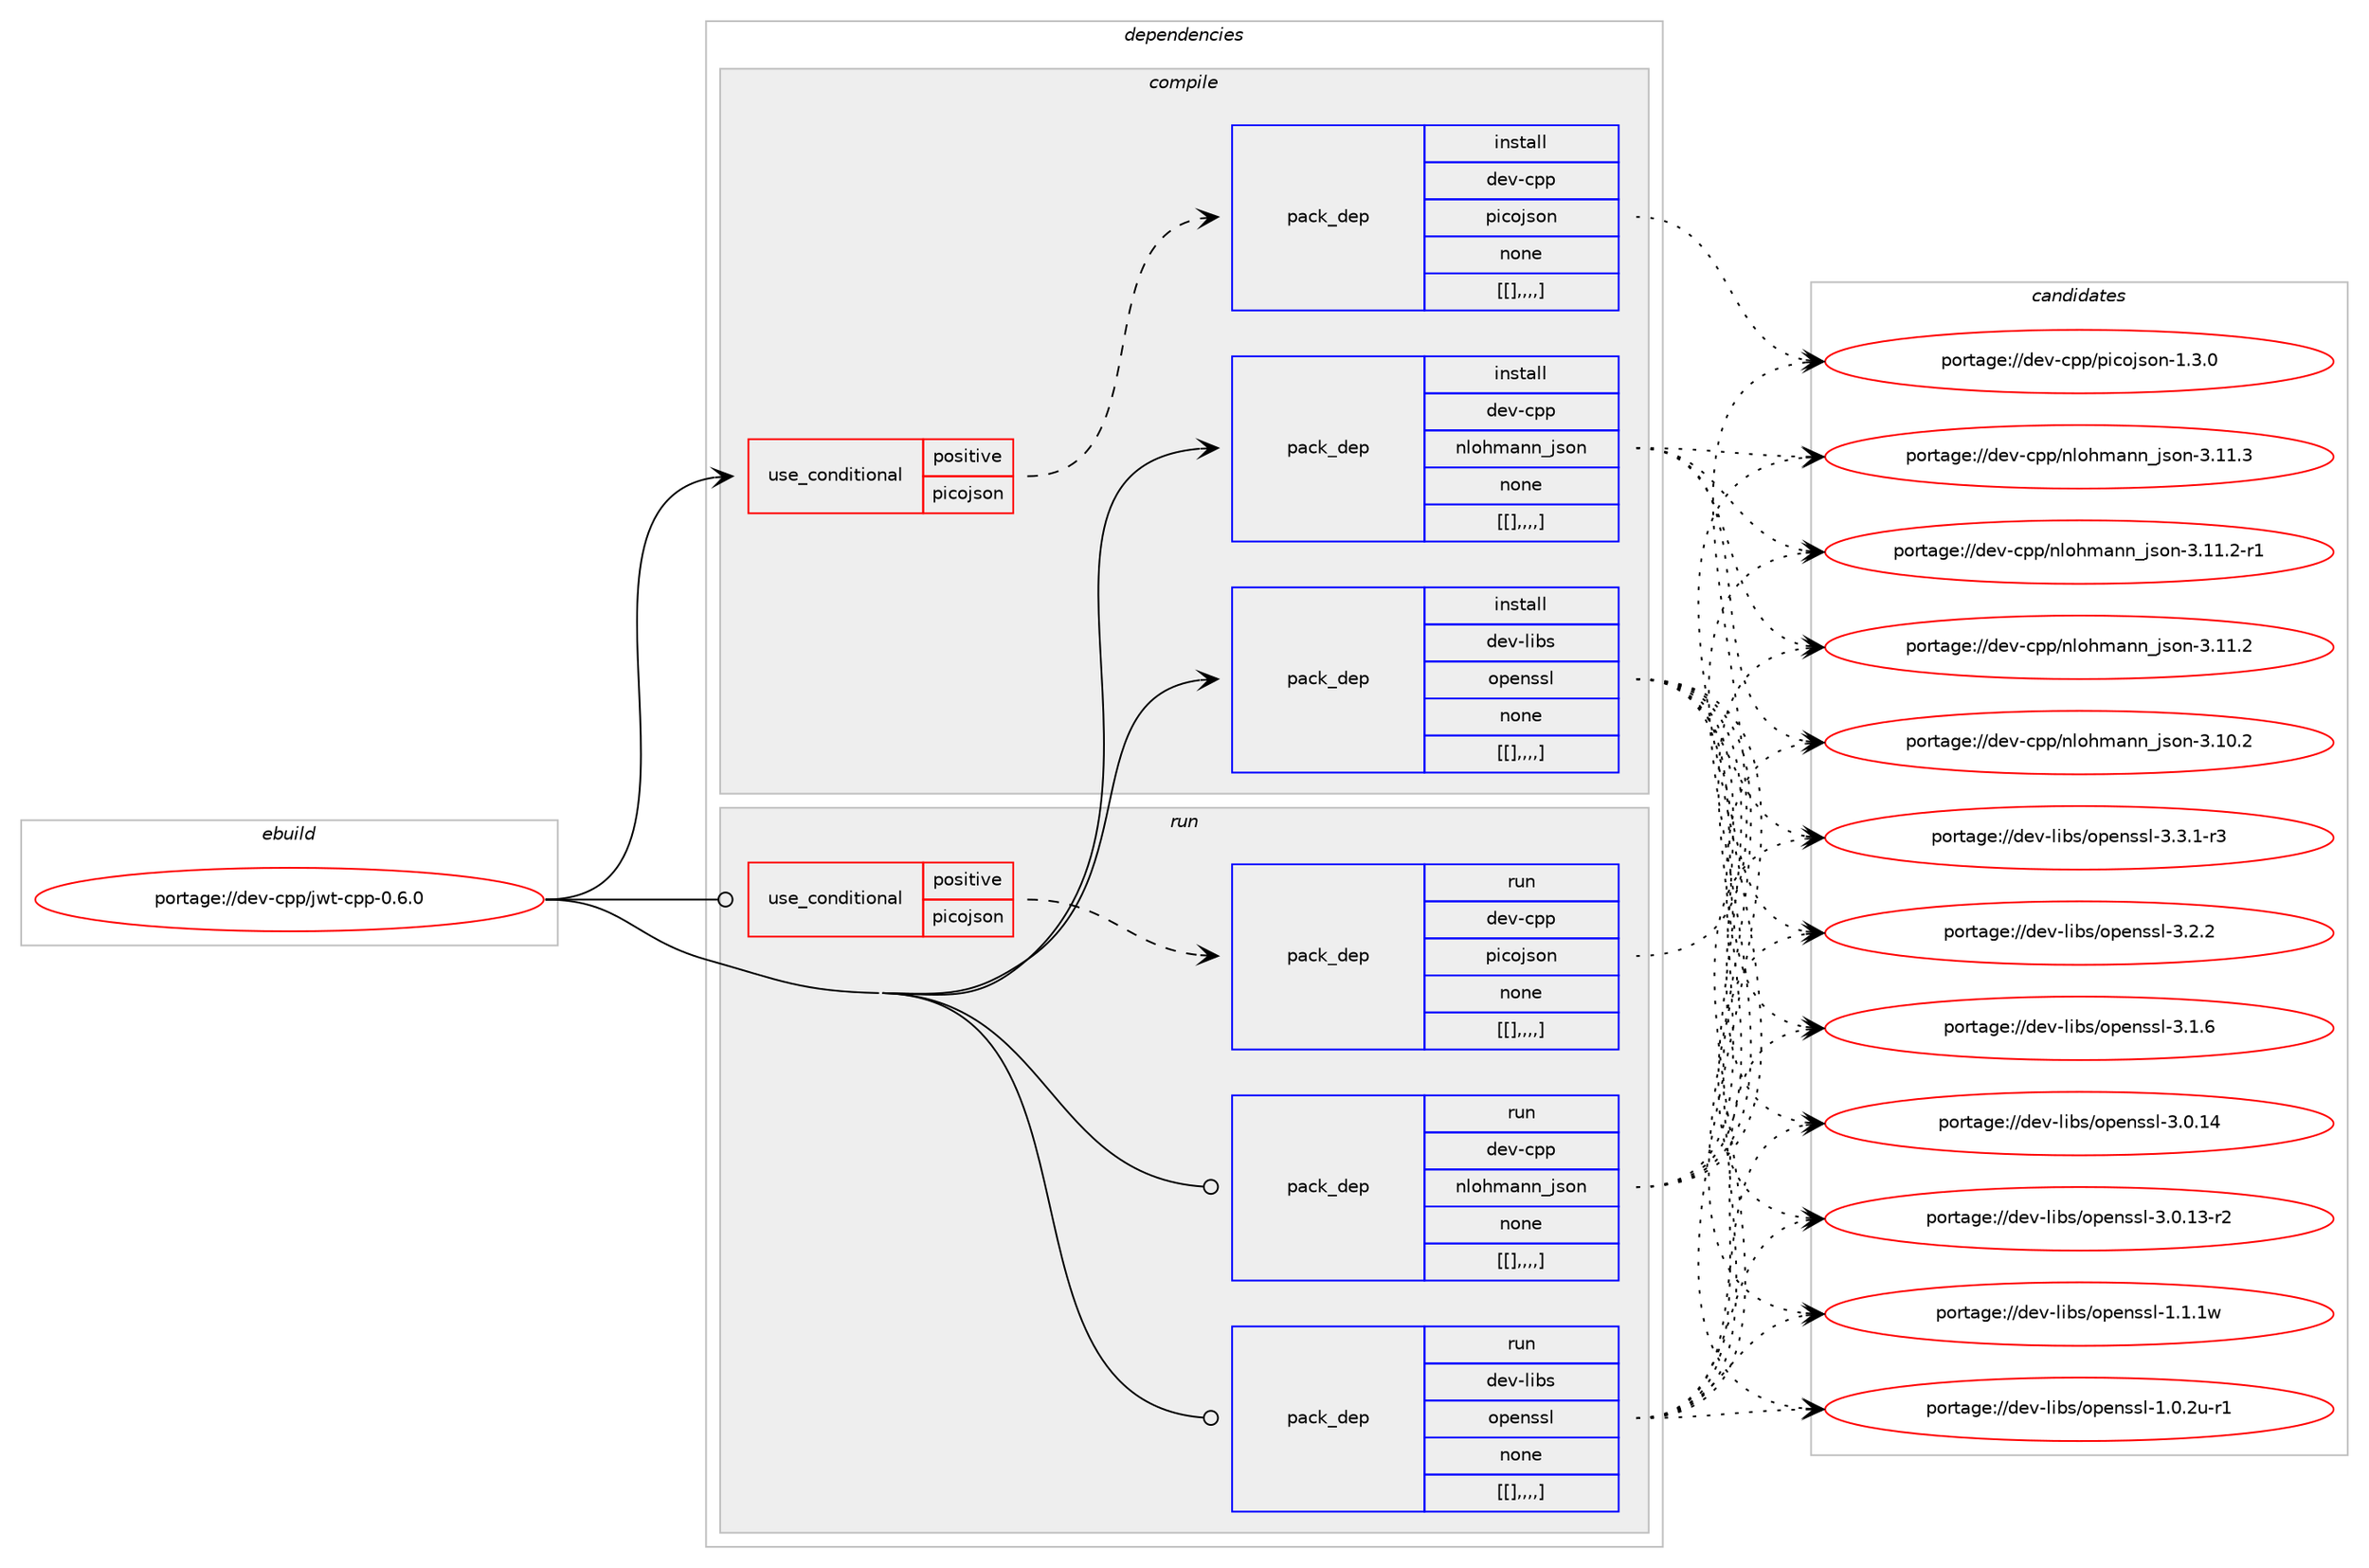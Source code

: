 digraph prolog {

# *************
# Graph options
# *************

newrank=true;
concentrate=true;
compound=true;
graph [rankdir=LR,fontname=Helvetica,fontsize=10,ranksep=1.5];#, ranksep=2.5, nodesep=0.2];
edge  [arrowhead=vee];
node  [fontname=Helvetica,fontsize=10];

# **********
# The ebuild
# **********

subgraph cluster_leftcol {
color=gray;
label=<<i>ebuild</i>>;
id [label="portage://dev-cpp/jwt-cpp-0.6.0", color=red, width=4, href="../dev-cpp/jwt-cpp-0.6.0.svg"];
}

# ****************
# The dependencies
# ****************

subgraph cluster_midcol {
color=gray;
label=<<i>dependencies</i>>;
subgraph cluster_compile {
fillcolor="#eeeeee";
style=filled;
label=<<i>compile</i>>;
subgraph cond17097 {
dependency65337 [label=<<TABLE BORDER="0" CELLBORDER="1" CELLSPACING="0" CELLPADDING="4"><TR><TD ROWSPAN="3" CELLPADDING="10">use_conditional</TD></TR><TR><TD>positive</TD></TR><TR><TD>picojson</TD></TR></TABLE>>, shape=none, color=red];
subgraph pack47318 {
dependency65338 [label=<<TABLE BORDER="0" CELLBORDER="1" CELLSPACING="0" CELLPADDING="4" WIDTH="220"><TR><TD ROWSPAN="6" CELLPADDING="30">pack_dep</TD></TR><TR><TD WIDTH="110">install</TD></TR><TR><TD>dev-cpp</TD></TR><TR><TD>picojson</TD></TR><TR><TD>none</TD></TR><TR><TD>[[],,,,]</TD></TR></TABLE>>, shape=none, color=blue];
}
dependency65337:e -> dependency65338:w [weight=20,style="dashed",arrowhead="vee"];
}
id:e -> dependency65337:w [weight=20,style="solid",arrowhead="vee"];
subgraph pack47319 {
dependency65339 [label=<<TABLE BORDER="0" CELLBORDER="1" CELLSPACING="0" CELLPADDING="4" WIDTH="220"><TR><TD ROWSPAN="6" CELLPADDING="30">pack_dep</TD></TR><TR><TD WIDTH="110">install</TD></TR><TR><TD>dev-cpp</TD></TR><TR><TD>nlohmann_json</TD></TR><TR><TD>none</TD></TR><TR><TD>[[],,,,]</TD></TR></TABLE>>, shape=none, color=blue];
}
id:e -> dependency65339:w [weight=20,style="solid",arrowhead="vee"];
subgraph pack47320 {
dependency65340 [label=<<TABLE BORDER="0" CELLBORDER="1" CELLSPACING="0" CELLPADDING="4" WIDTH="220"><TR><TD ROWSPAN="6" CELLPADDING="30">pack_dep</TD></TR><TR><TD WIDTH="110">install</TD></TR><TR><TD>dev-libs</TD></TR><TR><TD>openssl</TD></TR><TR><TD>none</TD></TR><TR><TD>[[],,,,]</TD></TR></TABLE>>, shape=none, color=blue];
}
id:e -> dependency65340:w [weight=20,style="solid",arrowhead="vee"];
}
subgraph cluster_compileandrun {
fillcolor="#eeeeee";
style=filled;
label=<<i>compile and run</i>>;
}
subgraph cluster_run {
fillcolor="#eeeeee";
style=filled;
label=<<i>run</i>>;
subgraph cond17098 {
dependency65341 [label=<<TABLE BORDER="0" CELLBORDER="1" CELLSPACING="0" CELLPADDING="4"><TR><TD ROWSPAN="3" CELLPADDING="10">use_conditional</TD></TR><TR><TD>positive</TD></TR><TR><TD>picojson</TD></TR></TABLE>>, shape=none, color=red];
subgraph pack47321 {
dependency65342 [label=<<TABLE BORDER="0" CELLBORDER="1" CELLSPACING="0" CELLPADDING="4" WIDTH="220"><TR><TD ROWSPAN="6" CELLPADDING="30">pack_dep</TD></TR><TR><TD WIDTH="110">run</TD></TR><TR><TD>dev-cpp</TD></TR><TR><TD>picojson</TD></TR><TR><TD>none</TD></TR><TR><TD>[[],,,,]</TD></TR></TABLE>>, shape=none, color=blue];
}
dependency65341:e -> dependency65342:w [weight=20,style="dashed",arrowhead="vee"];
}
id:e -> dependency65341:w [weight=20,style="solid",arrowhead="odot"];
subgraph pack47322 {
dependency65343 [label=<<TABLE BORDER="0" CELLBORDER="1" CELLSPACING="0" CELLPADDING="4" WIDTH="220"><TR><TD ROWSPAN="6" CELLPADDING="30">pack_dep</TD></TR><TR><TD WIDTH="110">run</TD></TR><TR><TD>dev-cpp</TD></TR><TR><TD>nlohmann_json</TD></TR><TR><TD>none</TD></TR><TR><TD>[[],,,,]</TD></TR></TABLE>>, shape=none, color=blue];
}
id:e -> dependency65343:w [weight=20,style="solid",arrowhead="odot"];
subgraph pack47323 {
dependency65344 [label=<<TABLE BORDER="0" CELLBORDER="1" CELLSPACING="0" CELLPADDING="4" WIDTH="220"><TR><TD ROWSPAN="6" CELLPADDING="30">pack_dep</TD></TR><TR><TD WIDTH="110">run</TD></TR><TR><TD>dev-libs</TD></TR><TR><TD>openssl</TD></TR><TR><TD>none</TD></TR><TR><TD>[[],,,,]</TD></TR></TABLE>>, shape=none, color=blue];
}
id:e -> dependency65344:w [weight=20,style="solid",arrowhead="odot"];
}
}

# **************
# The candidates
# **************

subgraph cluster_choices {
rank=same;
color=gray;
label=<<i>candidates</i>>;

subgraph choice47318 {
color=black;
nodesep=1;
choice10010111845991121124711210599111106115111110454946514648 [label="portage://dev-cpp/picojson-1.3.0", color=red, width=4,href="../dev-cpp/picojson-1.3.0.svg"];
dependency65338:e -> choice10010111845991121124711210599111106115111110454946514648:w [style=dotted,weight="100"];
}
subgraph choice47319 {
color=black;
nodesep=1;
choice100101118459911211247110108111104109971101109510611511111045514649494651 [label="portage://dev-cpp/nlohmann_json-3.11.3", color=red, width=4,href="../dev-cpp/nlohmann_json-3.11.3.svg"];
choice1001011184599112112471101081111041099711011095106115111110455146494946504511449 [label="portage://dev-cpp/nlohmann_json-3.11.2-r1", color=red, width=4,href="../dev-cpp/nlohmann_json-3.11.2-r1.svg"];
choice100101118459911211247110108111104109971101109510611511111045514649494650 [label="portage://dev-cpp/nlohmann_json-3.11.2", color=red, width=4,href="../dev-cpp/nlohmann_json-3.11.2.svg"];
choice100101118459911211247110108111104109971101109510611511111045514649484650 [label="portage://dev-cpp/nlohmann_json-3.10.2", color=red, width=4,href="../dev-cpp/nlohmann_json-3.10.2.svg"];
dependency65339:e -> choice100101118459911211247110108111104109971101109510611511111045514649494651:w [style=dotted,weight="100"];
dependency65339:e -> choice1001011184599112112471101081111041099711011095106115111110455146494946504511449:w [style=dotted,weight="100"];
dependency65339:e -> choice100101118459911211247110108111104109971101109510611511111045514649494650:w [style=dotted,weight="100"];
dependency65339:e -> choice100101118459911211247110108111104109971101109510611511111045514649484650:w [style=dotted,weight="100"];
}
subgraph choice47320 {
color=black;
nodesep=1;
choice1001011184510810598115471111121011101151151084551465146494511451 [label="portage://dev-libs/openssl-3.3.1-r3", color=red, width=4,href="../dev-libs/openssl-3.3.1-r3.svg"];
choice100101118451081059811547111112101110115115108455146504650 [label="portage://dev-libs/openssl-3.2.2", color=red, width=4,href="../dev-libs/openssl-3.2.2.svg"];
choice100101118451081059811547111112101110115115108455146494654 [label="portage://dev-libs/openssl-3.1.6", color=red, width=4,href="../dev-libs/openssl-3.1.6.svg"];
choice10010111845108105981154711111210111011511510845514648464952 [label="portage://dev-libs/openssl-3.0.14", color=red, width=4,href="../dev-libs/openssl-3.0.14.svg"];
choice100101118451081059811547111112101110115115108455146484649514511450 [label="portage://dev-libs/openssl-3.0.13-r2", color=red, width=4,href="../dev-libs/openssl-3.0.13-r2.svg"];
choice100101118451081059811547111112101110115115108454946494649119 [label="portage://dev-libs/openssl-1.1.1w", color=red, width=4,href="../dev-libs/openssl-1.1.1w.svg"];
choice1001011184510810598115471111121011101151151084549464846501174511449 [label="portage://dev-libs/openssl-1.0.2u-r1", color=red, width=4,href="../dev-libs/openssl-1.0.2u-r1.svg"];
dependency65340:e -> choice1001011184510810598115471111121011101151151084551465146494511451:w [style=dotted,weight="100"];
dependency65340:e -> choice100101118451081059811547111112101110115115108455146504650:w [style=dotted,weight="100"];
dependency65340:e -> choice100101118451081059811547111112101110115115108455146494654:w [style=dotted,weight="100"];
dependency65340:e -> choice10010111845108105981154711111210111011511510845514648464952:w [style=dotted,weight="100"];
dependency65340:e -> choice100101118451081059811547111112101110115115108455146484649514511450:w [style=dotted,weight="100"];
dependency65340:e -> choice100101118451081059811547111112101110115115108454946494649119:w [style=dotted,weight="100"];
dependency65340:e -> choice1001011184510810598115471111121011101151151084549464846501174511449:w [style=dotted,weight="100"];
}
subgraph choice47321 {
color=black;
nodesep=1;
choice10010111845991121124711210599111106115111110454946514648 [label="portage://dev-cpp/picojson-1.3.0", color=red, width=4,href="../dev-cpp/picojson-1.3.0.svg"];
dependency65342:e -> choice10010111845991121124711210599111106115111110454946514648:w [style=dotted,weight="100"];
}
subgraph choice47322 {
color=black;
nodesep=1;
choice100101118459911211247110108111104109971101109510611511111045514649494651 [label="portage://dev-cpp/nlohmann_json-3.11.3", color=red, width=4,href="../dev-cpp/nlohmann_json-3.11.3.svg"];
choice1001011184599112112471101081111041099711011095106115111110455146494946504511449 [label="portage://dev-cpp/nlohmann_json-3.11.2-r1", color=red, width=4,href="../dev-cpp/nlohmann_json-3.11.2-r1.svg"];
choice100101118459911211247110108111104109971101109510611511111045514649494650 [label="portage://dev-cpp/nlohmann_json-3.11.2", color=red, width=4,href="../dev-cpp/nlohmann_json-3.11.2.svg"];
choice100101118459911211247110108111104109971101109510611511111045514649484650 [label="portage://dev-cpp/nlohmann_json-3.10.2", color=red, width=4,href="../dev-cpp/nlohmann_json-3.10.2.svg"];
dependency65343:e -> choice100101118459911211247110108111104109971101109510611511111045514649494651:w [style=dotted,weight="100"];
dependency65343:e -> choice1001011184599112112471101081111041099711011095106115111110455146494946504511449:w [style=dotted,weight="100"];
dependency65343:e -> choice100101118459911211247110108111104109971101109510611511111045514649494650:w [style=dotted,weight="100"];
dependency65343:e -> choice100101118459911211247110108111104109971101109510611511111045514649484650:w [style=dotted,weight="100"];
}
subgraph choice47323 {
color=black;
nodesep=1;
choice1001011184510810598115471111121011101151151084551465146494511451 [label="portage://dev-libs/openssl-3.3.1-r3", color=red, width=4,href="../dev-libs/openssl-3.3.1-r3.svg"];
choice100101118451081059811547111112101110115115108455146504650 [label="portage://dev-libs/openssl-3.2.2", color=red, width=4,href="../dev-libs/openssl-3.2.2.svg"];
choice100101118451081059811547111112101110115115108455146494654 [label="portage://dev-libs/openssl-3.1.6", color=red, width=4,href="../dev-libs/openssl-3.1.6.svg"];
choice10010111845108105981154711111210111011511510845514648464952 [label="portage://dev-libs/openssl-3.0.14", color=red, width=4,href="../dev-libs/openssl-3.0.14.svg"];
choice100101118451081059811547111112101110115115108455146484649514511450 [label="portage://dev-libs/openssl-3.0.13-r2", color=red, width=4,href="../dev-libs/openssl-3.0.13-r2.svg"];
choice100101118451081059811547111112101110115115108454946494649119 [label="portage://dev-libs/openssl-1.1.1w", color=red, width=4,href="../dev-libs/openssl-1.1.1w.svg"];
choice1001011184510810598115471111121011101151151084549464846501174511449 [label="portage://dev-libs/openssl-1.0.2u-r1", color=red, width=4,href="../dev-libs/openssl-1.0.2u-r1.svg"];
dependency65344:e -> choice1001011184510810598115471111121011101151151084551465146494511451:w [style=dotted,weight="100"];
dependency65344:e -> choice100101118451081059811547111112101110115115108455146504650:w [style=dotted,weight="100"];
dependency65344:e -> choice100101118451081059811547111112101110115115108455146494654:w [style=dotted,weight="100"];
dependency65344:e -> choice10010111845108105981154711111210111011511510845514648464952:w [style=dotted,weight="100"];
dependency65344:e -> choice100101118451081059811547111112101110115115108455146484649514511450:w [style=dotted,weight="100"];
dependency65344:e -> choice100101118451081059811547111112101110115115108454946494649119:w [style=dotted,weight="100"];
dependency65344:e -> choice1001011184510810598115471111121011101151151084549464846501174511449:w [style=dotted,weight="100"];
}
}

}
